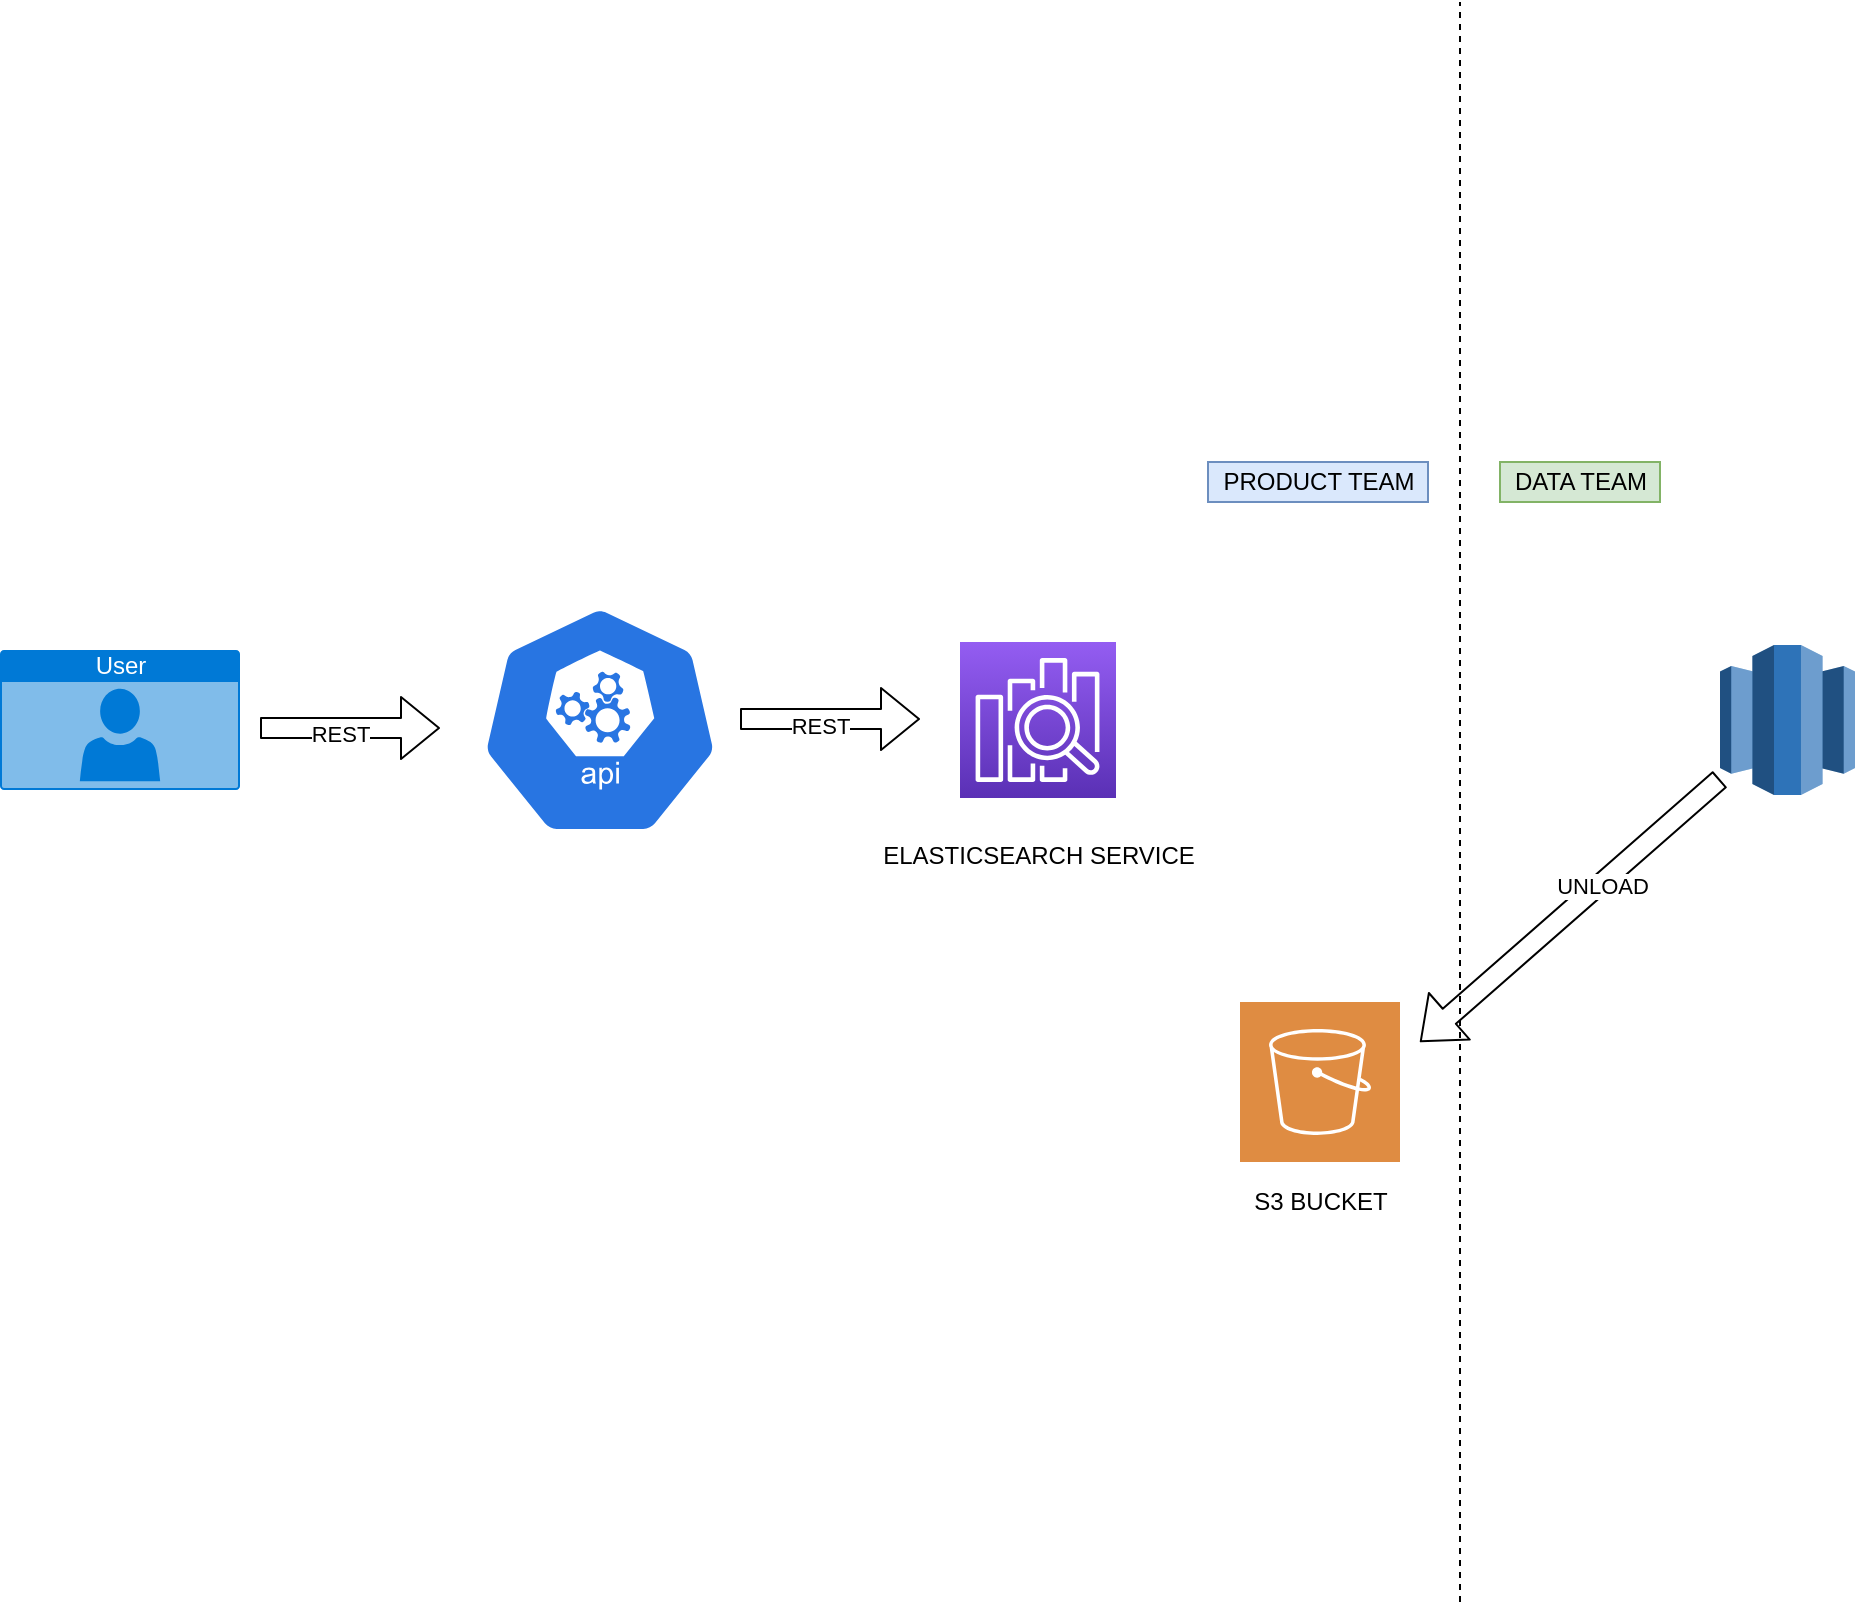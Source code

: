 <mxfile version="13.6.4" type="github">
  <diagram id="jH7yDR23ZnQguXX5mB80" name="Page-1">
    <mxGraphModel dx="762" dy="1179" grid="1" gridSize="10" guides="1" tooltips="1" connect="1" arrows="1" fold="1" page="1" pageScale="1" pageWidth="1169" pageHeight="827" math="0" shadow="0">
      <root>
        <mxCell id="0" />
        <mxCell id="1" parent="0" />
        <mxCell id="i48-iTxkr5CtkuKCzHGZ-1" value="" style="outlineConnect=0;dashed=0;verticalLabelPosition=bottom;verticalAlign=top;align=center;html=1;shape=mxgraph.aws3.redshift;fillColor=#2E73B8;gradientColor=none;" vertex="1" parent="1">
          <mxGeometry x="890" y="341.5" width="67.5" height="75" as="geometry" />
        </mxCell>
        <mxCell id="i48-iTxkr5CtkuKCzHGZ-2" value="User" style="html=1;strokeColor=none;fillColor=#0079D6;labelPosition=center;verticalLabelPosition=middle;verticalAlign=top;align=center;fontSize=12;outlineConnect=0;spacingTop=-6;fontColor=#FFFFFF;shape=mxgraph.sitemap.user;" vertex="1" parent="1">
          <mxGeometry x="30" y="344" width="120" height="70" as="geometry" />
        </mxCell>
        <mxCell id="i48-iTxkr5CtkuKCzHGZ-5" value="" style="html=1;dashed=0;whitespace=wrap;fillColor=#2875E2;strokeColor=#ffffff;points=[[0.005,0.63,0],[0.1,0.2,0],[0.9,0.2,0],[0.5,0,0],[0.995,0.63,0],[0.72,0.99,0],[0.5,1,0],[0.28,0.99,0]];shape=mxgraph.kubernetes.icon;prIcon=api" vertex="1" parent="1">
          <mxGeometry x="270" y="321" width="120" height="116" as="geometry" />
        </mxCell>
        <mxCell id="i48-iTxkr5CtkuKCzHGZ-6" value="" style="outlineConnect=0;fontColor=#232F3E;gradientColor=#945DF2;gradientDirection=north;fillColor=#5A30B5;strokeColor=#ffffff;dashed=0;verticalLabelPosition=bottom;verticalAlign=top;align=center;html=1;fontSize=12;fontStyle=0;aspect=fixed;shape=mxgraph.aws4.resourceIcon;resIcon=mxgraph.aws4.elasticsearch_service;" vertex="1" parent="1">
          <mxGeometry x="510" y="340" width="78" height="78" as="geometry" />
        </mxCell>
        <mxCell id="i48-iTxkr5CtkuKCzHGZ-8" value="" style="shape=flexArrow;endArrow=classic;html=1;" edge="1" parent="1">
          <mxGeometry width="50" height="50" relative="1" as="geometry">
            <mxPoint x="160" y="383" as="sourcePoint" />
            <mxPoint x="250" y="383" as="targetPoint" />
          </mxGeometry>
        </mxCell>
        <mxCell id="i48-iTxkr5CtkuKCzHGZ-9" value="REST" style="edgeLabel;html=1;align=center;verticalAlign=middle;resizable=0;points=[];" vertex="1" connectable="0" parent="i48-iTxkr5CtkuKCzHGZ-8">
          <mxGeometry x="0.044" y="-3" relative="1" as="geometry">
            <mxPoint x="-7" as="offset" />
          </mxGeometry>
        </mxCell>
        <mxCell id="i48-iTxkr5CtkuKCzHGZ-11" value="ELASTICSEARCH SERVICE" style="text;html=1;align=center;verticalAlign=middle;resizable=0;points=[];autosize=1;" vertex="1" parent="1">
          <mxGeometry x="464" y="437" width="170" height="20" as="geometry" />
        </mxCell>
        <mxCell id="i48-iTxkr5CtkuKCzHGZ-12" value="" style="shape=flexArrow;endArrow=classic;html=1;" edge="1" parent="1">
          <mxGeometry width="50" height="50" relative="1" as="geometry">
            <mxPoint x="400" y="378.5" as="sourcePoint" />
            <mxPoint x="490" y="378.5" as="targetPoint" />
          </mxGeometry>
        </mxCell>
        <mxCell id="i48-iTxkr5CtkuKCzHGZ-13" value="REST" style="edgeLabel;html=1;align=center;verticalAlign=middle;resizable=0;points=[];" vertex="1" connectable="0" parent="i48-iTxkr5CtkuKCzHGZ-12">
          <mxGeometry x="0.044" y="-3" relative="1" as="geometry">
            <mxPoint x="-7" as="offset" />
          </mxGeometry>
        </mxCell>
        <mxCell id="i48-iTxkr5CtkuKCzHGZ-15" value="PRODUCT TEAM" style="text;html=1;align=center;verticalAlign=middle;resizable=0;points=[];autosize=1;fillColor=#dae8fc;strokeColor=#6c8ebf;" vertex="1" parent="1">
          <mxGeometry x="634" y="250" width="110" height="20" as="geometry" />
        </mxCell>
        <mxCell id="i48-iTxkr5CtkuKCzHGZ-16" value="" style="endArrow=none;dashed=1;html=1;" edge="1" parent="1">
          <mxGeometry width="50" height="50" relative="1" as="geometry">
            <mxPoint x="760" y="820" as="sourcePoint" />
            <mxPoint x="760" y="20" as="targetPoint" />
          </mxGeometry>
        </mxCell>
        <mxCell id="i48-iTxkr5CtkuKCzHGZ-17" value="DATA TEAM" style="text;html=1;align=center;verticalAlign=middle;resizable=0;points=[];autosize=1;fillColor=#d5e8d4;strokeColor=#82b366;" vertex="1" parent="1">
          <mxGeometry x="780" y="250" width="80" height="20" as="geometry" />
        </mxCell>
        <mxCell id="i48-iTxkr5CtkuKCzHGZ-19" value="" style="pointerEvents=1;shadow=0;dashed=0;html=1;strokeColor=none;fillColor=#DF8C42;labelPosition=center;verticalLabelPosition=bottom;verticalAlign=top;align=center;outlineConnect=0;shape=mxgraph.veeam2.aws_s3;" vertex="1" parent="1">
          <mxGeometry x="650" y="520" width="80" height="80" as="geometry" />
        </mxCell>
        <mxCell id="i48-iTxkr5CtkuKCzHGZ-20" value="" style="shape=flexArrow;endArrow=classic;html=1;" edge="1" parent="1" source="i48-iTxkr5CtkuKCzHGZ-1">
          <mxGeometry width="50" height="50" relative="1" as="geometry">
            <mxPoint x="840" y="480" as="sourcePoint" />
            <mxPoint x="740" y="540" as="targetPoint" />
          </mxGeometry>
        </mxCell>
        <mxCell id="i48-iTxkr5CtkuKCzHGZ-21" value="UNLOAD" style="edgeLabel;html=1;align=center;verticalAlign=middle;resizable=0;points=[];" vertex="1" connectable="0" parent="i48-iTxkr5CtkuKCzHGZ-20">
          <mxGeometry x="-0.206" y="1" relative="1" as="geometry">
            <mxPoint as="offset" />
          </mxGeometry>
        </mxCell>
        <mxCell id="i48-iTxkr5CtkuKCzHGZ-22" value="S3 BUCKET" style="text;html=1;align=center;verticalAlign=middle;resizable=0;points=[];autosize=1;" vertex="1" parent="1">
          <mxGeometry x="650" y="610" width="80" height="20" as="geometry" />
        </mxCell>
      </root>
    </mxGraphModel>
  </diagram>
</mxfile>
